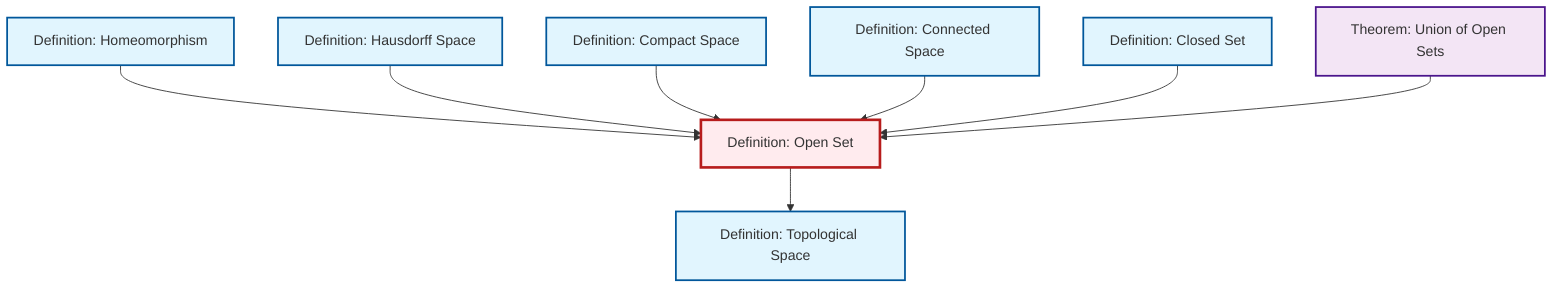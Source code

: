 graph TD
    classDef definition fill:#e1f5fe,stroke:#01579b,stroke-width:2px
    classDef theorem fill:#f3e5f5,stroke:#4a148c,stroke-width:2px
    classDef axiom fill:#fff3e0,stroke:#e65100,stroke-width:2px
    classDef example fill:#e8f5e9,stroke:#1b5e20,stroke-width:2px
    classDef current fill:#ffebee,stroke:#b71c1c,stroke-width:3px
    def-open-set["Definition: Open Set"]:::definition
    def-homeomorphism["Definition: Homeomorphism"]:::definition
    thm-union-open-sets["Theorem: Union of Open Sets"]:::theorem
    def-connected["Definition: Connected Space"]:::definition
    def-closed-set["Definition: Closed Set"]:::definition
    def-topological-space["Definition: Topological Space"]:::definition
    def-hausdorff["Definition: Hausdorff Space"]:::definition
    def-compact["Definition: Compact Space"]:::definition
    def-homeomorphism --> def-open-set
    def-hausdorff --> def-open-set
    def-compact --> def-open-set
    def-connected --> def-open-set
    def-open-set --> def-topological-space
    def-closed-set --> def-open-set
    thm-union-open-sets --> def-open-set
    class def-open-set current